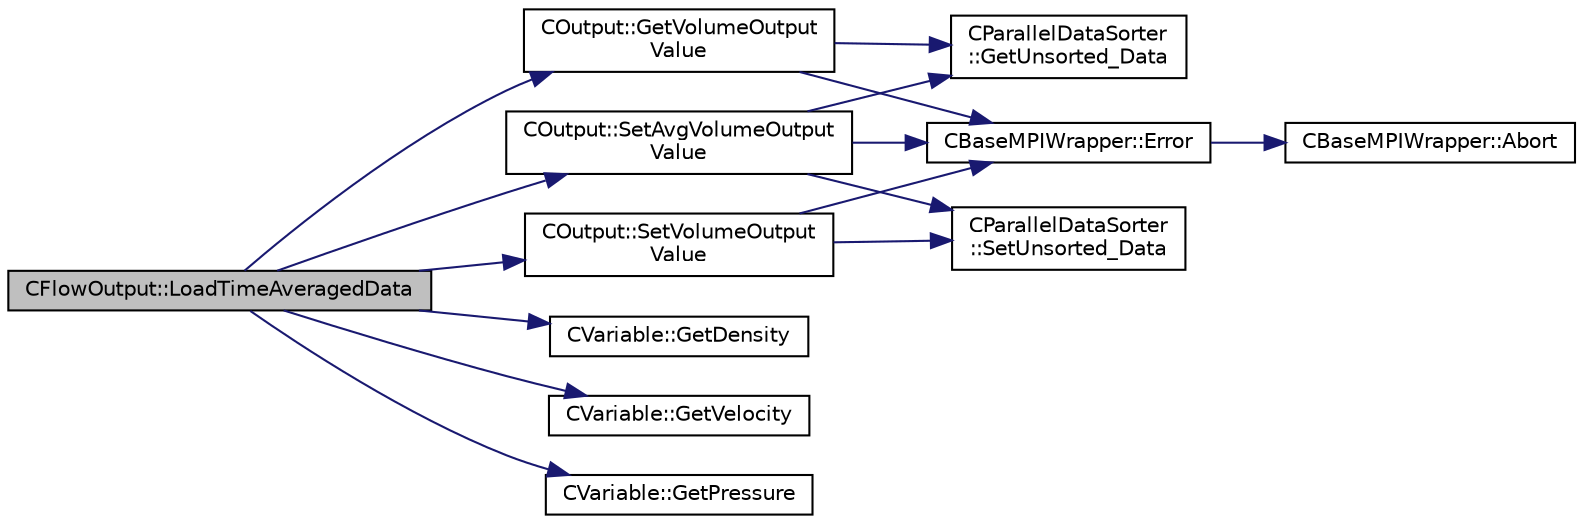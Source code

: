 digraph "CFlowOutput::LoadTimeAveragedData"
{
  edge [fontname="Helvetica",fontsize="10",labelfontname="Helvetica",labelfontsize="10"];
  node [fontname="Helvetica",fontsize="10",shape=record];
  rankdir="LR";
  Node30 [label="CFlowOutput::LoadTimeAveragedData",height=0.2,width=0.4,color="black", fillcolor="grey75", style="filled", fontcolor="black"];
  Node30 -> Node31 [color="midnightblue",fontsize="10",style="solid",fontname="Helvetica"];
  Node31 [label="COutput::SetAvgVolumeOutput\lValue",height=0.2,width=0.4,color="black", fillcolor="white", style="filled",URL="$class_c_output.html#a8c931a3df4039f6aaf1af740adde9a3f",tooltip="Set the value of a volume output field. "];
  Node31 -> Node32 [color="midnightblue",fontsize="10",style="solid",fontname="Helvetica"];
  Node32 [label="CParallelDataSorter\l::GetUnsorted_Data",height=0.2,width=0.4,color="black", fillcolor="white", style="filled",URL="$class_c_parallel_data_sorter.html#a28115837a0624f948876110b2fb4a693"];
  Node31 -> Node33 [color="midnightblue",fontsize="10",style="solid",fontname="Helvetica"];
  Node33 [label="CParallelDataSorter\l::SetUnsorted_Data",height=0.2,width=0.4,color="black", fillcolor="white", style="filled",URL="$class_c_parallel_data_sorter.html#a39d39c9fa273f200c9c712dca1db81a3",tooltip="Set the value of a specific field at a point. ::PrepareSendBuffers must be called before using this f..."];
  Node31 -> Node34 [color="midnightblue",fontsize="10",style="solid",fontname="Helvetica"];
  Node34 [label="CBaseMPIWrapper::Error",height=0.2,width=0.4,color="black", fillcolor="white", style="filled",URL="$class_c_base_m_p_i_wrapper.html#a04457c47629bda56704e6a8804833eeb"];
  Node34 -> Node35 [color="midnightblue",fontsize="10",style="solid",fontname="Helvetica"];
  Node35 [label="CBaseMPIWrapper::Abort",height=0.2,width=0.4,color="black", fillcolor="white", style="filled",URL="$class_c_base_m_p_i_wrapper.html#a21ef5681e2acb532d345e9bab173ef07"];
  Node30 -> Node36 [color="midnightblue",fontsize="10",style="solid",fontname="Helvetica"];
  Node36 [label="CVariable::GetDensity",height=0.2,width=0.4,color="black", fillcolor="white", style="filled",URL="$class_c_variable.html#a4892ca545884011b7903a8e35c43b43f",tooltip="A virtual member. "];
  Node30 -> Node37 [color="midnightblue",fontsize="10",style="solid",fontname="Helvetica"];
  Node37 [label="CVariable::GetVelocity",height=0.2,width=0.4,color="black", fillcolor="white", style="filled",URL="$class_c_variable.html#a1f5a6919aa7494cf7e752bb1f822a612",tooltip="A virtual member. "];
  Node30 -> Node38 [color="midnightblue",fontsize="10",style="solid",fontname="Helvetica"];
  Node38 [label="CVariable::GetPressure",height=0.2,width=0.4,color="black", fillcolor="white", style="filled",URL="$class_c_variable.html#ad08820234eeedeb13105e603af2c67ad",tooltip="A virtual member. "];
  Node30 -> Node39 [color="midnightblue",fontsize="10",style="solid",fontname="Helvetica"];
  Node39 [label="COutput::GetVolumeOutput\lValue",height=0.2,width=0.4,color="black", fillcolor="white", style="filled",URL="$class_c_output.html#abadccc62b975815018d3c05e3977e69c",tooltip="Set the value of a volume output field. "];
  Node39 -> Node32 [color="midnightblue",fontsize="10",style="solid",fontname="Helvetica"];
  Node39 -> Node34 [color="midnightblue",fontsize="10",style="solid",fontname="Helvetica"];
  Node30 -> Node40 [color="midnightblue",fontsize="10",style="solid",fontname="Helvetica"];
  Node40 [label="COutput::SetVolumeOutput\lValue",height=0.2,width=0.4,color="black", fillcolor="white", style="filled",URL="$class_c_output.html#a4a1f51fb07438c871f3f2d6c21daf9c6",tooltip="Set the value of a volume output field. "];
  Node40 -> Node33 [color="midnightblue",fontsize="10",style="solid",fontname="Helvetica"];
  Node40 -> Node34 [color="midnightblue",fontsize="10",style="solid",fontname="Helvetica"];
}
